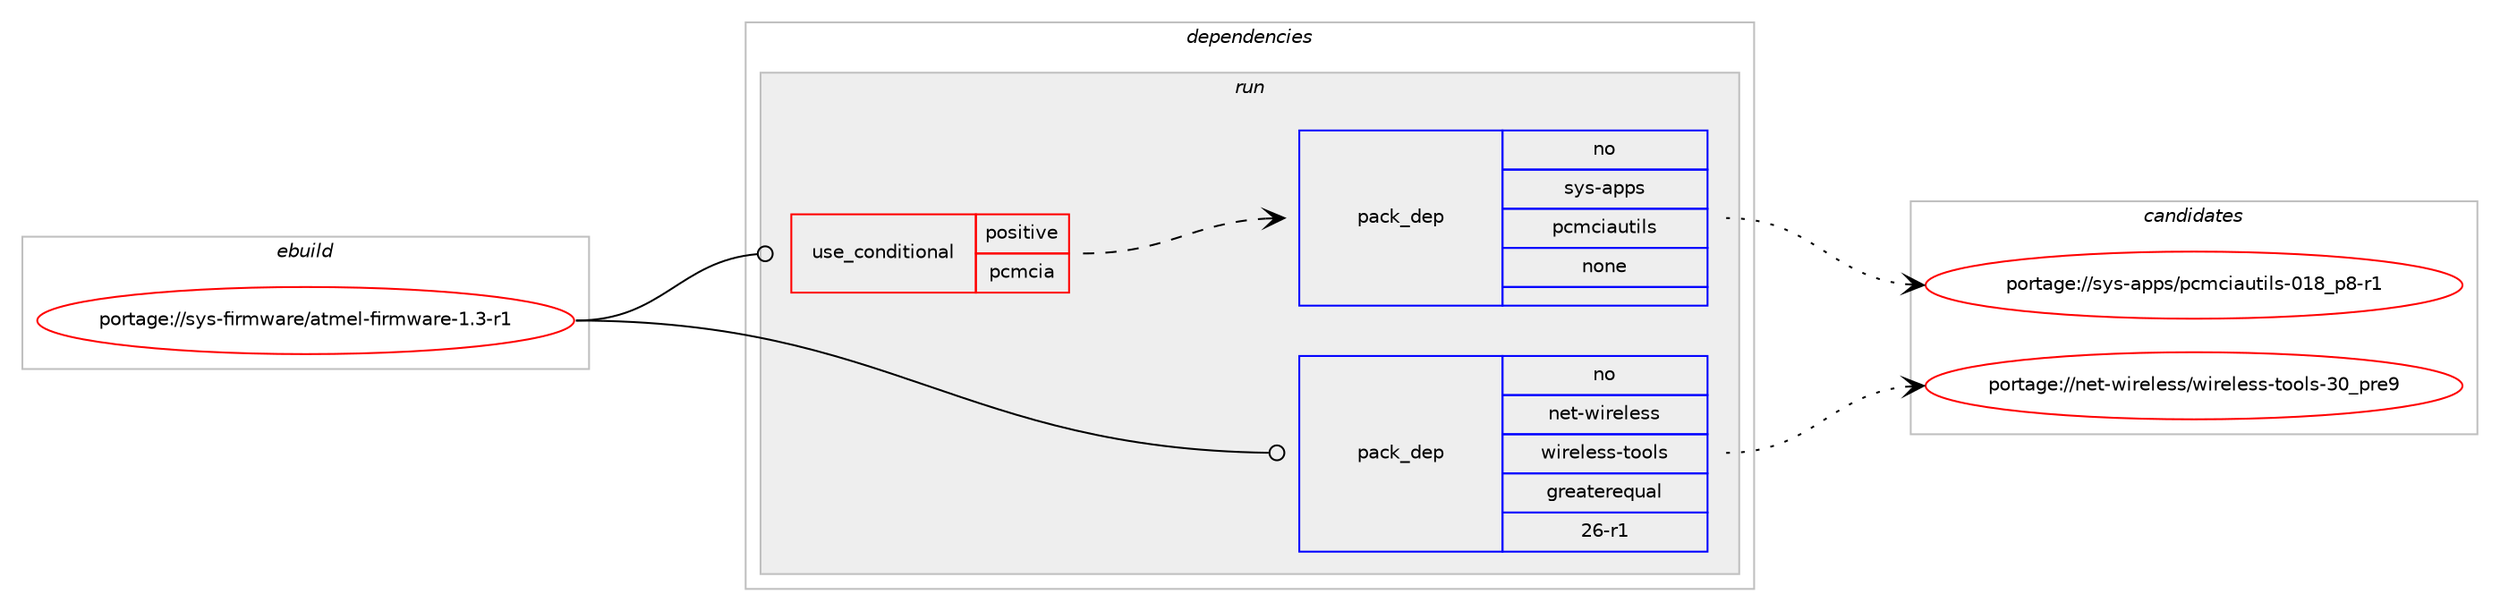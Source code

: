 digraph prolog {

# *************
# Graph options
# *************

newrank=true;
concentrate=true;
compound=true;
graph [rankdir=LR,fontname=Helvetica,fontsize=10,ranksep=1.5];#, ranksep=2.5, nodesep=0.2];
edge  [arrowhead=vee];
node  [fontname=Helvetica,fontsize=10];

# **********
# The ebuild
# **********

subgraph cluster_leftcol {
color=gray;
rank=same;
label=<<i>ebuild</i>>;
id [label="portage://sys-firmware/atmel-firmware-1.3-r1", color=red, width=4, href="../sys-firmware/atmel-firmware-1.3-r1.svg"];
}

# ****************
# The dependencies
# ****************

subgraph cluster_midcol {
color=gray;
label=<<i>dependencies</i>>;
subgraph cluster_compile {
fillcolor="#eeeeee";
style=filled;
label=<<i>compile</i>>;
}
subgraph cluster_compileandrun {
fillcolor="#eeeeee";
style=filled;
label=<<i>compile and run</i>>;
}
subgraph cluster_run {
fillcolor="#eeeeee";
style=filled;
label=<<i>run</i>>;
subgraph cond102705 {
dependency424327 [label=<<TABLE BORDER="0" CELLBORDER="1" CELLSPACING="0" CELLPADDING="4"><TR><TD ROWSPAN="3" CELLPADDING="10">use_conditional</TD></TR><TR><TD>positive</TD></TR><TR><TD>pcmcia</TD></TR></TABLE>>, shape=none, color=red];
subgraph pack314527 {
dependency424328 [label=<<TABLE BORDER="0" CELLBORDER="1" CELLSPACING="0" CELLPADDING="4" WIDTH="220"><TR><TD ROWSPAN="6" CELLPADDING="30">pack_dep</TD></TR><TR><TD WIDTH="110">no</TD></TR><TR><TD>sys-apps</TD></TR><TR><TD>pcmciautils</TD></TR><TR><TD>none</TD></TR><TR><TD></TD></TR></TABLE>>, shape=none, color=blue];
}
dependency424327:e -> dependency424328:w [weight=20,style="dashed",arrowhead="vee"];
}
id:e -> dependency424327:w [weight=20,style="solid",arrowhead="odot"];
subgraph pack314528 {
dependency424329 [label=<<TABLE BORDER="0" CELLBORDER="1" CELLSPACING="0" CELLPADDING="4" WIDTH="220"><TR><TD ROWSPAN="6" CELLPADDING="30">pack_dep</TD></TR><TR><TD WIDTH="110">no</TD></TR><TR><TD>net-wireless</TD></TR><TR><TD>wireless-tools</TD></TR><TR><TD>greaterequal</TD></TR><TR><TD>26-r1</TD></TR></TABLE>>, shape=none, color=blue];
}
id:e -> dependency424329:w [weight=20,style="solid",arrowhead="odot"];
}
}

# **************
# The candidates
# **************

subgraph cluster_choices {
rank=same;
color=gray;
label=<<i>candidates</i>>;

subgraph choice314527 {
color=black;
nodesep=1;
choiceportage1151211154597112112115471129910999105971171161051081154548495695112564511449 [label="portage://sys-apps/pcmciautils-018_p8-r1", color=red, width=4,href="../sys-apps/pcmciautils-018_p8-r1.svg"];
dependency424328:e -> choiceportage1151211154597112112115471129910999105971171161051081154548495695112564511449:w [style=dotted,weight="100"];
}
subgraph choice314528 {
color=black;
nodesep=1;
choiceportage1101011164511910511410110810111511547119105114101108101115115451161111111081154551489511211410157 [label="portage://net-wireless/wireless-tools-30_pre9", color=red, width=4,href="../net-wireless/wireless-tools-30_pre9.svg"];
dependency424329:e -> choiceportage1101011164511910511410110810111511547119105114101108101115115451161111111081154551489511211410157:w [style=dotted,weight="100"];
}
}

}
